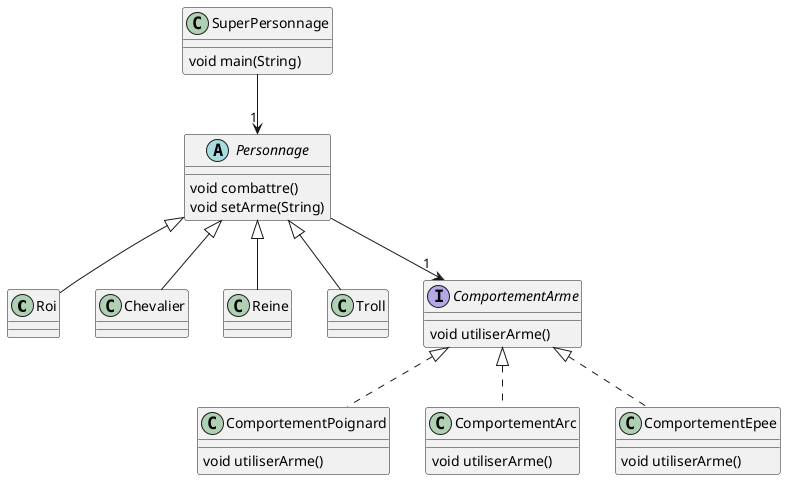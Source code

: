 @startuml

' definitions
' -----------

' package "personnages"
class Roi
class Chevalier
class Reine
class Troll
abstract Personnage
class SuperPersonnage
' end package

' package "comportements"
interface ComportementArme
' end package

' package "comportements.arme"
class ComportementPoignard
class ComportementArc
class ComportementEpee
' end package

SuperPersonnage  --> "1" Personnage
' content
' -------

' Roi:
Personnage <|-- Roi

' ComportementPoignard:
ComportementArme <|.. ComportementPoignard
ComportementPoignard : void utiliserArme()

' Troll:
Personnage <|-- Troll

' Personnage:
Personnage --> "1" ComportementArme
Personnage : void combattre()
Personnage : void setArme(String)

' ComportementEpee:
ComportementArme <|.. ComportementEpee
ComportementEpee : void utiliserArme()

' SuperPersonnage:
SuperPersonnage : void main(String)

' ComportementArc:
ComportementArme <|.. ComportementArc
ComportementArc : void utiliserArme()

' ComportementArme:
ComportementArme : void utiliserArme()

' Chevalier:
Personnage <|-- Chevalier

' Reine:
Personnage <|-- Reine

@enduml

